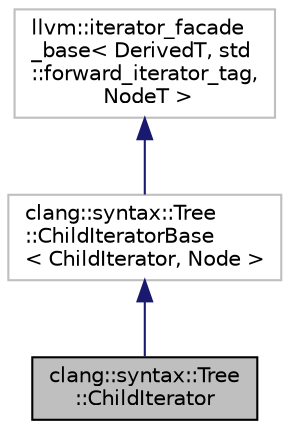 digraph "clang::syntax::Tree::ChildIterator"
{
 // LATEX_PDF_SIZE
  bgcolor="transparent";
  edge [fontname="Helvetica",fontsize="10",labelfontname="Helvetica",labelfontsize="10"];
  node [fontname="Helvetica",fontsize="10",shape=record];
  Node1 [label="clang::syntax::Tree\l::ChildIterator",height=0.2,width=0.4,color="black", fillcolor="grey75", style="filled", fontcolor="black",tooltip="child_iterator is not invalidated by mutations."];
  Node2 -> Node1 [dir="back",color="midnightblue",fontsize="10",style="solid",fontname="Helvetica"];
  Node2 [label="clang::syntax::Tree\l::ChildIteratorBase\l\< ChildIterator, Node \>",height=0.2,width=0.4,color="grey75",tooltip="Iterator over children (common base for const/non-const)."];
  Node3 -> Node2 [dir="back",color="midnightblue",fontsize="10",style="solid",fontname="Helvetica"];
  Node3 [label="llvm::iterator_facade\l_base\< DerivedT, std\l::forward_iterator_tag,\l NodeT \>",height=0.2,width=0.4,color="grey75",tooltip=" "];
}
